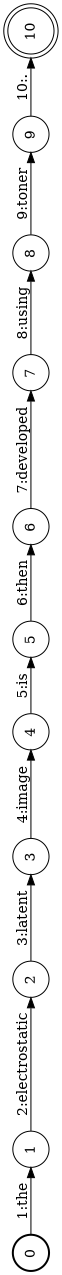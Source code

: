digraph FST {
rankdir = LR;
size = "8.5,11";
label = "";
center = 1;
orientation = Landscape;
ranksep = "0.4";
nodesep = "0.25";
0 [label = "0", shape = circle, style = bold, fontsize = 14]
	0 -> 1 [label = "1:the", fontsize = 14];
1 [label = "1", shape = circle, style = solid, fontsize = 14]
	1 -> 2 [label = "2:electrostatic", fontsize = 14];
2 [label = "2", shape = circle, style = solid, fontsize = 14]
	2 -> 3 [label = "3:latent", fontsize = 14];
3 [label = "3", shape = circle, style = solid, fontsize = 14]
	3 -> 4 [label = "4:image", fontsize = 14];
4 [label = "4", shape = circle, style = solid, fontsize = 14]
	4 -> 5 [label = "5:is", fontsize = 14];
5 [label = "5", shape = circle, style = solid, fontsize = 14]
	5 -> 6 [label = "6:then", fontsize = 14];
6 [label = "6", shape = circle, style = solid, fontsize = 14]
	6 -> 7 [label = "7:developed", fontsize = 14];
7 [label = "7", shape = circle, style = solid, fontsize = 14]
	7 -> 8 [label = "8:using", fontsize = 14];
8 [label = "8", shape = circle, style = solid, fontsize = 14]
	8 -> 9 [label = "9:toner", fontsize = 14];
9 [label = "9", shape = circle, style = solid, fontsize = 14]
	9 -> 10 [label = "10:.", fontsize = 14];
10 [label = "10", shape = doublecircle, style = solid, fontsize = 14]
}
